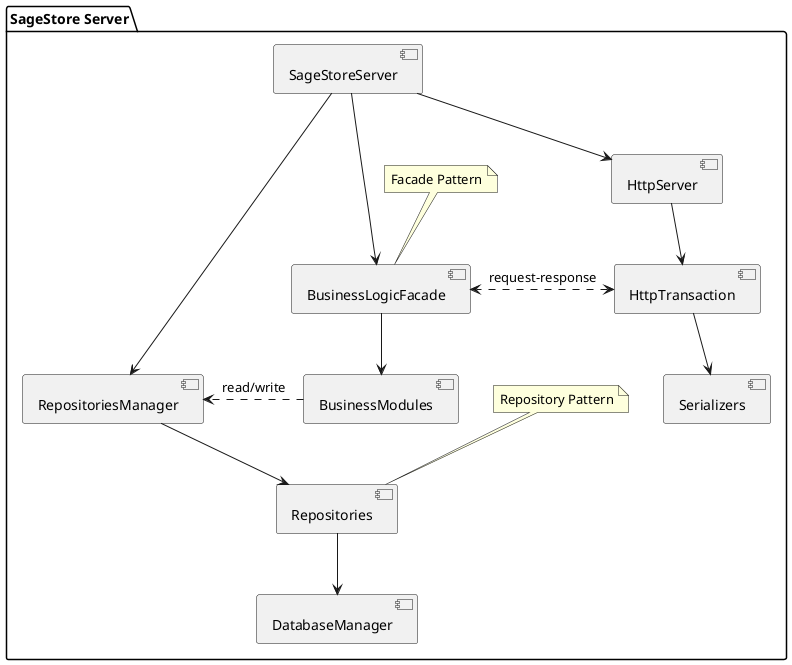 @startuml
skinparam componentStyle uml2

package "SageStore Server" {
    [SageStoreServer] as SSS 
    [HttpServer] as HS 
    [HttpTransaction] as HT 
    [Serializers] as S 
    [BusinessLogicFacade] as BLF 
    [BusinessModules] as BM 
    [RepositoriesManager] as RM
    [DatabaseManager] as DM
    [Repositories] as R  

    SSS -down-> HS 
    SSS -down-> BLF 
    SSS -down-> RM

    HS -down-> HT
    HT -down-> S 

    BLF -down-> BM
    HT <.> BLF : "request-response"

    RM -down-> R 
    R -down-> DM

    BM .> RM : "read/write"

    note "Repository Pattern" as RepoNote1
    RepoNote1 .. R

    note "Facade Pattern" as RepoNote2
    RepoNote2 .. BLF
}

@enduml

